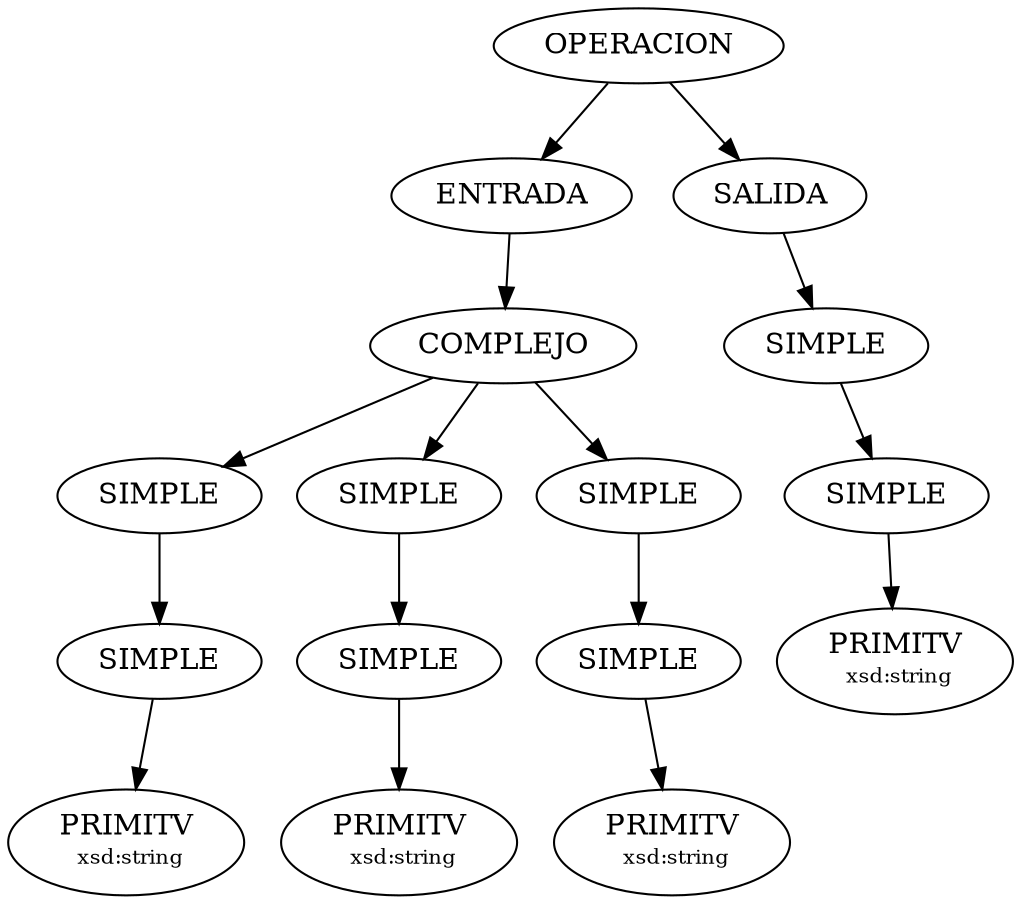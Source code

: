digraph G
{
N0R0n0 [label="OPERACION"];
N1R0n0 [label="ENTRADA"];
N2R0n0 [label="COMPLEJO"];
N3R0n0 [label="SIMPLE"];
N4R0n0 [label="SIMPLE"];
N5R0n0 [label=<PRIMITV<BR/> <FONT POINT-SIZE="10">xsd:string</FONT>>];
N3R0n1 [label="SIMPLE"];
N4R1n0 [label="SIMPLE"];
N5R1n0 [label=<PRIMITV<BR/> <FONT POINT-SIZE="10">xsd:string</FONT>>];
N3R0n2 [label="SIMPLE"];
N4R2n0 [label="SIMPLE"];
N5R2n0 [label=<PRIMITV<BR/> <FONT POINT-SIZE="10">xsd:string</FONT>>];
N1R0n1 [label="SALIDA"];
N2R1n0 [label="SIMPLE"];
N3R1n0 [label="SIMPLE"];
N4R3n0 [label=<PRIMITV<BR/> <FONT POINT-SIZE="10">xsd:string</FONT>>];

N0R0n0 -> N1R0n0;
N1R0n0 -> N2R0n0;
N2R0n0 -> N3R0n0;
N3R0n0 -> N4R0n0;
N4R0n0 -> N5R0n0;
N2R0n0 -> N3R0n1;
N3R0n1 -> N4R1n0;
N4R1n0 -> N5R1n0;
N2R0n0 -> N3R0n2;
N3R0n2 -> N4R2n0;
N4R2n0 -> N5R2n0;
N0R0n0 -> N1R0n1;
N1R0n1 -> N2R1n0;
N2R1n0 -> N3R1n0;
N3R1n0 -> N4R3n0;

}
